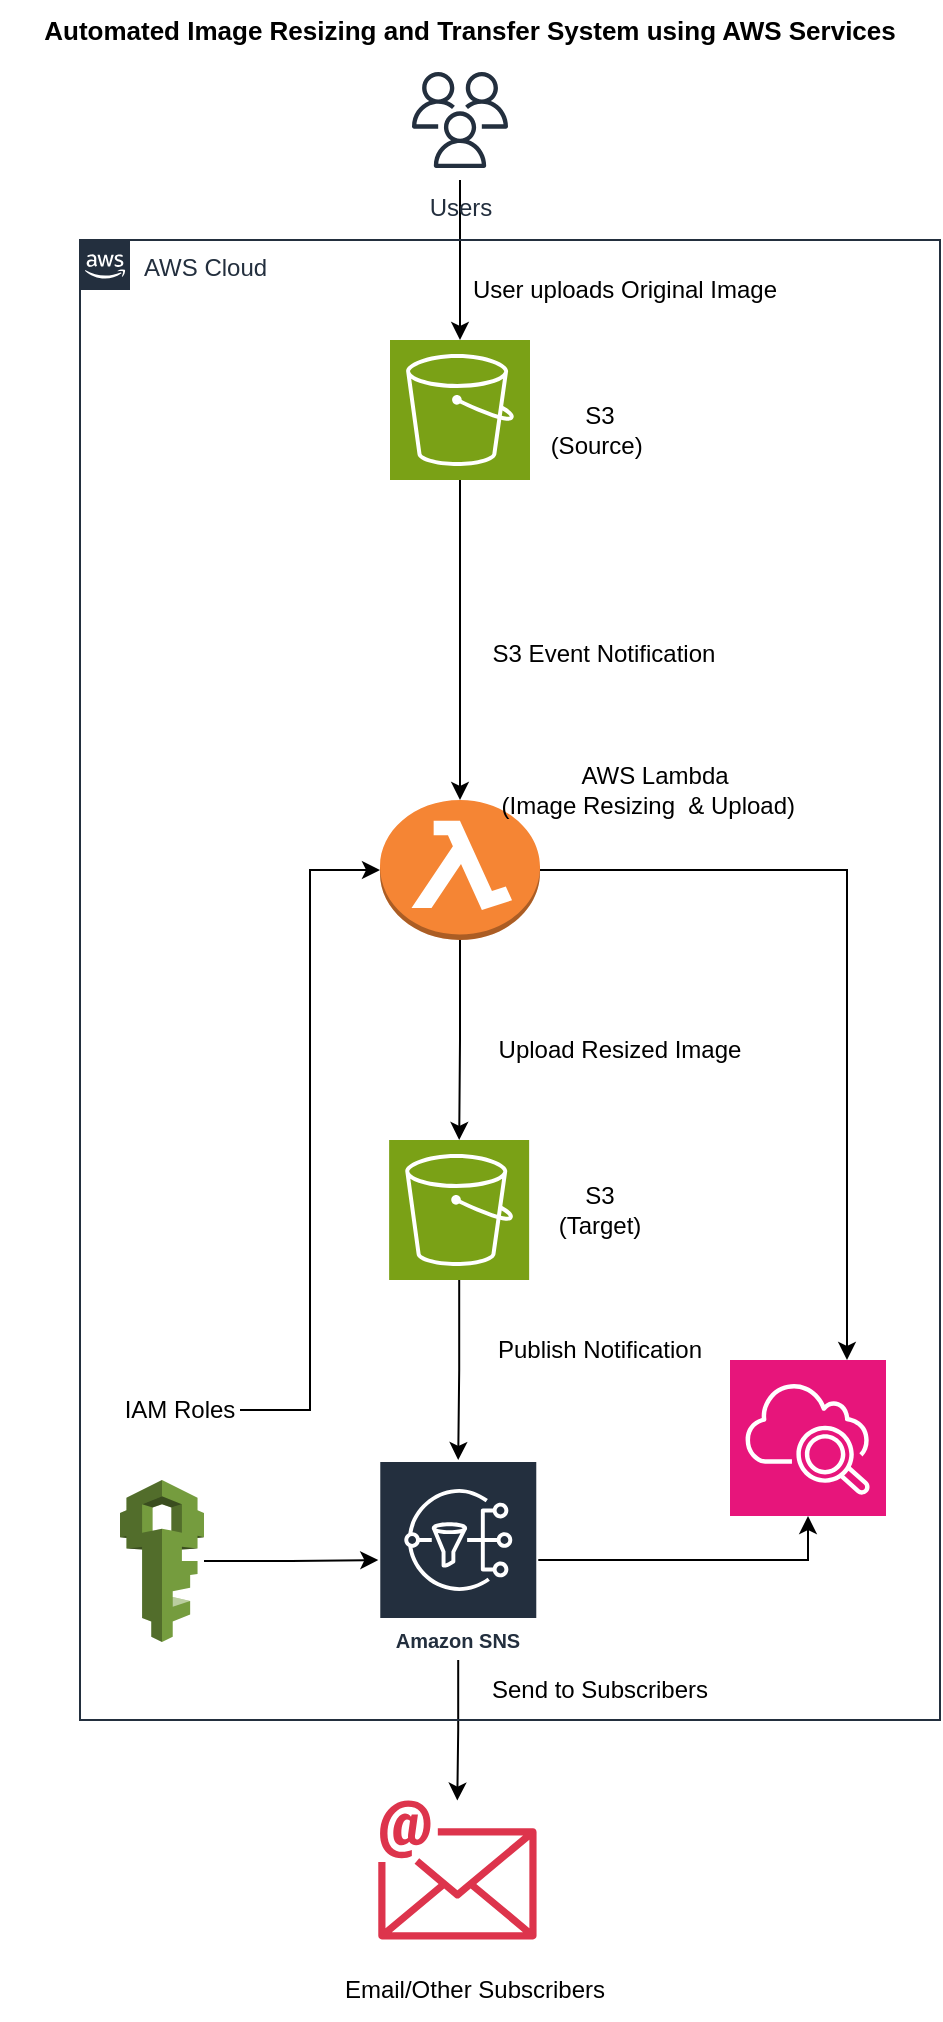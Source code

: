 <mxfile version="27.1.3">
  <diagram name="Page-1" id="z3wezCwE33rEE2xKDAKW">
    <mxGraphModel dx="1202" dy="658" grid="1" gridSize="10" guides="1" tooltips="1" connect="1" arrows="1" fold="1" page="1" pageScale="1" pageWidth="850" pageHeight="1100" math="0" shadow="0">
      <root>
        <mxCell id="0" />
        <mxCell id="1" parent="0" />
        <mxCell id="MjALMfNFGuwvqfZxEwN_-1" value="" style="edgeStyle=orthogonalEdgeStyle;rounded=0;orthogonalLoop=1;jettySize=auto;html=1;" parent="1" source="MjALMfNFGuwvqfZxEwN_-2" target="MjALMfNFGuwvqfZxEwN_-4" edge="1">
          <mxGeometry relative="1" as="geometry" />
        </mxCell>
        <mxCell id="MjALMfNFGuwvqfZxEwN_-2" value="Users" style="sketch=0;outlineConnect=0;fontColor=#232F3E;gradientColor=none;strokeColor=#232F3E;fillColor=#ffffff;dashed=0;verticalLabelPosition=bottom;verticalAlign=top;align=center;html=1;fontSize=12;fontStyle=0;aspect=fixed;shape=mxgraph.aws4.resourceIcon;resIcon=mxgraph.aws4.users;" parent="1" vertex="1">
          <mxGeometry x="380" y="40" width="60" height="60" as="geometry" />
        </mxCell>
        <mxCell id="MjALMfNFGuwvqfZxEwN_-3" value="" style="edgeStyle=orthogonalEdgeStyle;rounded=0;orthogonalLoop=1;jettySize=auto;html=1;" parent="1" source="MjALMfNFGuwvqfZxEwN_-4" target="MjALMfNFGuwvqfZxEwN_-6" edge="1">
          <mxGeometry relative="1" as="geometry" />
        </mxCell>
        <mxCell id="MjALMfNFGuwvqfZxEwN_-4" value="" style="sketch=0;points=[[0,0,0],[0.25,0,0],[0.5,0,0],[0.75,0,0],[1,0,0],[0,1,0],[0.25,1,0],[0.5,1,0],[0.75,1,0],[1,1,0],[0,0.25,0],[0,0.5,0],[0,0.75,0],[1,0.25,0],[1,0.5,0],[1,0.75,0]];outlineConnect=0;fontColor=#232F3E;fillColor=#7AA116;strokeColor=#ffffff;dashed=0;verticalLabelPosition=bottom;verticalAlign=top;align=center;html=1;fontSize=12;fontStyle=0;aspect=fixed;shape=mxgraph.aws4.resourceIcon;resIcon=mxgraph.aws4.s3;" parent="1" vertex="1">
          <mxGeometry x="375" y="180" width="70" height="70" as="geometry" />
        </mxCell>
        <mxCell id="MjALMfNFGuwvqfZxEwN_-5" value="" style="edgeStyle=orthogonalEdgeStyle;rounded=0;orthogonalLoop=1;jettySize=auto;html=1;" parent="1" source="MjALMfNFGuwvqfZxEwN_-6" target="MjALMfNFGuwvqfZxEwN_-8" edge="1">
          <mxGeometry relative="1" as="geometry" />
        </mxCell>
        <mxCell id="MjALMfNFGuwvqfZxEwN_-6" value="" style="outlineConnect=0;dashed=0;verticalLabelPosition=bottom;verticalAlign=top;align=center;html=1;shape=mxgraph.aws3.lambda_function;fillColor=#F58534;gradientColor=none;" parent="1" vertex="1">
          <mxGeometry x="370" y="410" width="80" height="70" as="geometry" />
        </mxCell>
        <mxCell id="MjALMfNFGuwvqfZxEwN_-7" value="" style="edgeStyle=orthogonalEdgeStyle;rounded=0;orthogonalLoop=1;jettySize=auto;html=1;" parent="1" source="MjALMfNFGuwvqfZxEwN_-8" target="MjALMfNFGuwvqfZxEwN_-10" edge="1">
          <mxGeometry relative="1" as="geometry" />
        </mxCell>
        <mxCell id="MjALMfNFGuwvqfZxEwN_-8" value="" style="sketch=0;points=[[0,0,0],[0.25,0,0],[0.5,0,0],[0.75,0,0],[1,0,0],[0,1,0],[0.25,1,0],[0.5,1,0],[0.75,1,0],[1,1,0],[0,0.25,0],[0,0.5,0],[0,0.75,0],[1,0.25,0],[1,0.5,0],[1,0.75,0]];outlineConnect=0;fontColor=#232F3E;fillColor=#7AA116;strokeColor=#ffffff;dashed=0;verticalLabelPosition=bottom;verticalAlign=top;align=center;html=1;fontSize=12;fontStyle=0;aspect=fixed;shape=mxgraph.aws4.resourceIcon;resIcon=mxgraph.aws4.s3;" parent="1" vertex="1">
          <mxGeometry x="374.57" y="580" width="70" height="70" as="geometry" />
        </mxCell>
        <mxCell id="MjALMfNFGuwvqfZxEwN_-9" value="" style="edgeStyle=orthogonalEdgeStyle;rounded=0;orthogonalLoop=1;jettySize=auto;html=1;" parent="1" source="MjALMfNFGuwvqfZxEwN_-10" target="MjALMfNFGuwvqfZxEwN_-11" edge="1">
          <mxGeometry relative="1" as="geometry" />
        </mxCell>
        <mxCell id="MjALMfNFGuwvqfZxEwN_-10" value="Amazon SNS" style="sketch=0;outlineConnect=0;fontColor=#232F3E;gradientColor=none;strokeColor=#ffffff;fillColor=#232F3E;dashed=0;verticalLabelPosition=middle;verticalAlign=bottom;align=center;html=1;whiteSpace=wrap;fontSize=10;fontStyle=1;spacing=3;shape=mxgraph.aws4.productIcon;prIcon=mxgraph.aws4.sns;" parent="1" vertex="1">
          <mxGeometry x="369.14" y="740" width="80" height="100" as="geometry" />
        </mxCell>
        <mxCell id="MjALMfNFGuwvqfZxEwN_-11" value="" style="sketch=0;outlineConnect=0;fontColor=#232F3E;gradientColor=none;fillColor=#DD344C;strokeColor=none;dashed=0;verticalLabelPosition=bottom;verticalAlign=top;align=center;html=1;fontSize=12;fontStyle=0;aspect=fixed;shape=mxgraph.aws4.email;" parent="1" vertex="1">
          <mxGeometry x="369.14" y="910" width="79.14" height="70" as="geometry" />
        </mxCell>
        <mxCell id="MjALMfNFGuwvqfZxEwN_-12" value="S3 (Source)&amp;nbsp;" style="text;html=1;align=center;verticalAlign=middle;whiteSpace=wrap;rounded=0;" parent="1" vertex="1">
          <mxGeometry x="450" y="210" width="60" height="30" as="geometry" />
        </mxCell>
        <mxCell id="MjALMfNFGuwvqfZxEwN_-14" value="Upload Resized Image" style="text;html=1;align=center;verticalAlign=middle;whiteSpace=wrap;rounded=0;" parent="1" vertex="1">
          <mxGeometry x="420" y="520" width="140" height="30" as="geometry" />
        </mxCell>
        <mxCell id="MjALMfNFGuwvqfZxEwN_-15" value="Send to Subscribers" style="text;html=1;align=center;verticalAlign=middle;whiteSpace=wrap;rounded=0;" parent="1" vertex="1">
          <mxGeometry x="415" y="840" width="130" height="30" as="geometry" />
        </mxCell>
        <mxCell id="MjALMfNFGuwvqfZxEwN_-16" value="Email/Other&amp;nbsp;Subscribers" style="text;html=1;align=center;verticalAlign=middle;whiteSpace=wrap;rounded=0;" parent="1" vertex="1">
          <mxGeometry x="349.57" y="990" width="135" height="30" as="geometry" />
        </mxCell>
        <mxCell id="MjALMfNFGuwvqfZxEwN_-17" value="User uploads&amp;nbsp;Original Image" style="text;html=1;align=center;verticalAlign=middle;whiteSpace=wrap;rounded=0;" parent="1" vertex="1">
          <mxGeometry x="405" y="140" width="175" height="30" as="geometry" />
        </mxCell>
        <mxCell id="MjALMfNFGuwvqfZxEwN_-18" value="S3 (Target)" style="text;html=1;align=center;verticalAlign=middle;whiteSpace=wrap;rounded=0;" parent="1" vertex="1">
          <mxGeometry x="450" y="600" width="60" height="30" as="geometry" />
        </mxCell>
        <mxCell id="MjALMfNFGuwvqfZxEwN_-19" value="Publish Notification" style="text;html=1;align=center;verticalAlign=middle;whiteSpace=wrap;rounded=0;" parent="1" vertex="1">
          <mxGeometry x="420" y="670" width="120" height="30" as="geometry" />
        </mxCell>
        <mxCell id="MjALMfNFGuwvqfZxEwN_-20" value="AWS Cloud" style="points=[[0,0],[0.25,0],[0.5,0],[0.75,0],[1,0],[1,0.25],[1,0.5],[1,0.75],[1,1],[0.75,1],[0.5,1],[0.25,1],[0,1],[0,0.75],[0,0.5],[0,0.25]];outlineConnect=0;gradientColor=none;html=1;whiteSpace=wrap;fontSize=12;fontStyle=0;container=1;pointerEvents=0;collapsible=0;recursiveResize=0;shape=mxgraph.aws4.group;grIcon=mxgraph.aws4.group_aws_cloud_alt;strokeColor=#232F3E;fillColor=none;verticalAlign=top;align=left;spacingLeft=30;fontColor=#232F3E;dashed=0;" parent="1" vertex="1">
          <mxGeometry x="220" y="130" width="430" height="740" as="geometry" />
        </mxCell>
        <mxCell id="MjALMfNFGuwvqfZxEwN_-21" value="S3 Event Notification" style="text;html=1;align=center;verticalAlign=middle;whiteSpace=wrap;rounded=0;" parent="MjALMfNFGuwvqfZxEwN_-20" vertex="1">
          <mxGeometry x="187" y="192" width="150" height="30" as="geometry" />
        </mxCell>
        <mxCell id="MjALMfNFGuwvqfZxEwN_-23" value="" style="outlineConnect=0;dashed=0;verticalLabelPosition=bottom;verticalAlign=top;align=center;html=1;shape=mxgraph.aws3.iam;fillColor=#759C3E;gradientColor=none;" parent="MjALMfNFGuwvqfZxEwN_-20" vertex="1">
          <mxGeometry x="20" y="620" width="42" height="81" as="geometry" />
        </mxCell>
        <mxCell id="MjALMfNFGuwvqfZxEwN_-25" value="IAM Roles" style="text;html=1;align=center;verticalAlign=middle;whiteSpace=wrap;rounded=0;" parent="MjALMfNFGuwvqfZxEwN_-20" vertex="1">
          <mxGeometry x="20" y="570" width="60" height="30" as="geometry" />
        </mxCell>
        <mxCell id="RUCyAdSaRkA2phYa-kYL-1" value="" style="sketch=0;points=[[0,0,0],[0.25,0,0],[0.5,0,0],[0.75,0,0],[1,0,0],[0,1,0],[0.25,1,0],[0.5,1,0],[0.75,1,0],[1,1,0],[0,0.25,0],[0,0.5,0],[0,0.75,0],[1,0.25,0],[1,0.5,0],[1,0.75,0]];points=[[0,0,0],[0.25,0,0],[0.5,0,0],[0.75,0,0],[1,0,0],[0,1,0],[0.25,1,0],[0.5,1,0],[0.75,1,0],[1,1,0],[0,0.25,0],[0,0.5,0],[0,0.75,0],[1,0.25,0],[1,0.5,0],[1,0.75,0]];outlineConnect=0;fontColor=#232F3E;fillColor=#E7157B;strokeColor=#ffffff;dashed=0;verticalLabelPosition=bottom;verticalAlign=top;align=center;html=1;fontSize=12;fontStyle=0;aspect=fixed;shape=mxgraph.aws4.resourceIcon;resIcon=mxgraph.aws4.cloudwatch_2;" vertex="1" parent="MjALMfNFGuwvqfZxEwN_-20">
          <mxGeometry x="325" y="560" width="78" height="78" as="geometry" />
        </mxCell>
        <mxCell id="MjALMfNFGuwvqfZxEwN_-13" value="AWS Lambda&lt;br&gt;(Image Resizing&amp;nbsp; &amp;amp;&amp;nbsp;Upload) &amp;nbsp;" style="text;html=1;align=center;verticalAlign=middle;whiteSpace=wrap;rounded=0;" parent="MjALMfNFGuwvqfZxEwN_-20" vertex="1">
          <mxGeometry x="205" y="260" width="165" height="30" as="geometry" />
        </mxCell>
        <mxCell id="MjALMfNFGuwvqfZxEwN_-22" value="&lt;b&gt;&lt;font style=&quot;font-size: 13px;&quot;&gt;Automated Image Resizing and Transfer System using AWS Services&lt;/font&gt;&lt;/b&gt;" style="text;html=1;align=center;verticalAlign=middle;whiteSpace=wrap;rounded=0;" parent="1" vertex="1">
          <mxGeometry x="180" y="10" width="470" height="30" as="geometry" />
        </mxCell>
        <mxCell id="MjALMfNFGuwvqfZxEwN_-24" value="" style="edgeStyle=orthogonalEdgeStyle;rounded=0;orthogonalLoop=1;jettySize=auto;html=1;" parent="1" source="MjALMfNFGuwvqfZxEwN_-23" target="MjALMfNFGuwvqfZxEwN_-10" edge="1">
          <mxGeometry relative="1" as="geometry" />
        </mxCell>
        <mxCell id="RUCyAdSaRkA2phYa-kYL-2" style="edgeStyle=orthogonalEdgeStyle;rounded=0;orthogonalLoop=1;jettySize=auto;html=1;entryX=0.5;entryY=1;entryDx=0;entryDy=0;entryPerimeter=0;" edge="1" parent="1" source="MjALMfNFGuwvqfZxEwN_-10" target="RUCyAdSaRkA2phYa-kYL-1">
          <mxGeometry relative="1" as="geometry" />
        </mxCell>
        <mxCell id="RUCyAdSaRkA2phYa-kYL-3" style="edgeStyle=orthogonalEdgeStyle;rounded=0;orthogonalLoop=1;jettySize=auto;html=1;entryX=0.75;entryY=0;entryDx=0;entryDy=0;entryPerimeter=0;" edge="1" parent="1" source="MjALMfNFGuwvqfZxEwN_-6" target="RUCyAdSaRkA2phYa-kYL-1">
          <mxGeometry relative="1" as="geometry" />
        </mxCell>
        <mxCell id="RUCyAdSaRkA2phYa-kYL-4" style="edgeStyle=orthogonalEdgeStyle;rounded=0;orthogonalLoop=1;jettySize=auto;html=1;entryX=0;entryY=0.5;entryDx=0;entryDy=0;entryPerimeter=0;" edge="1" parent="1" source="MjALMfNFGuwvqfZxEwN_-25" target="MjALMfNFGuwvqfZxEwN_-6">
          <mxGeometry relative="1" as="geometry" />
        </mxCell>
      </root>
    </mxGraphModel>
  </diagram>
</mxfile>
